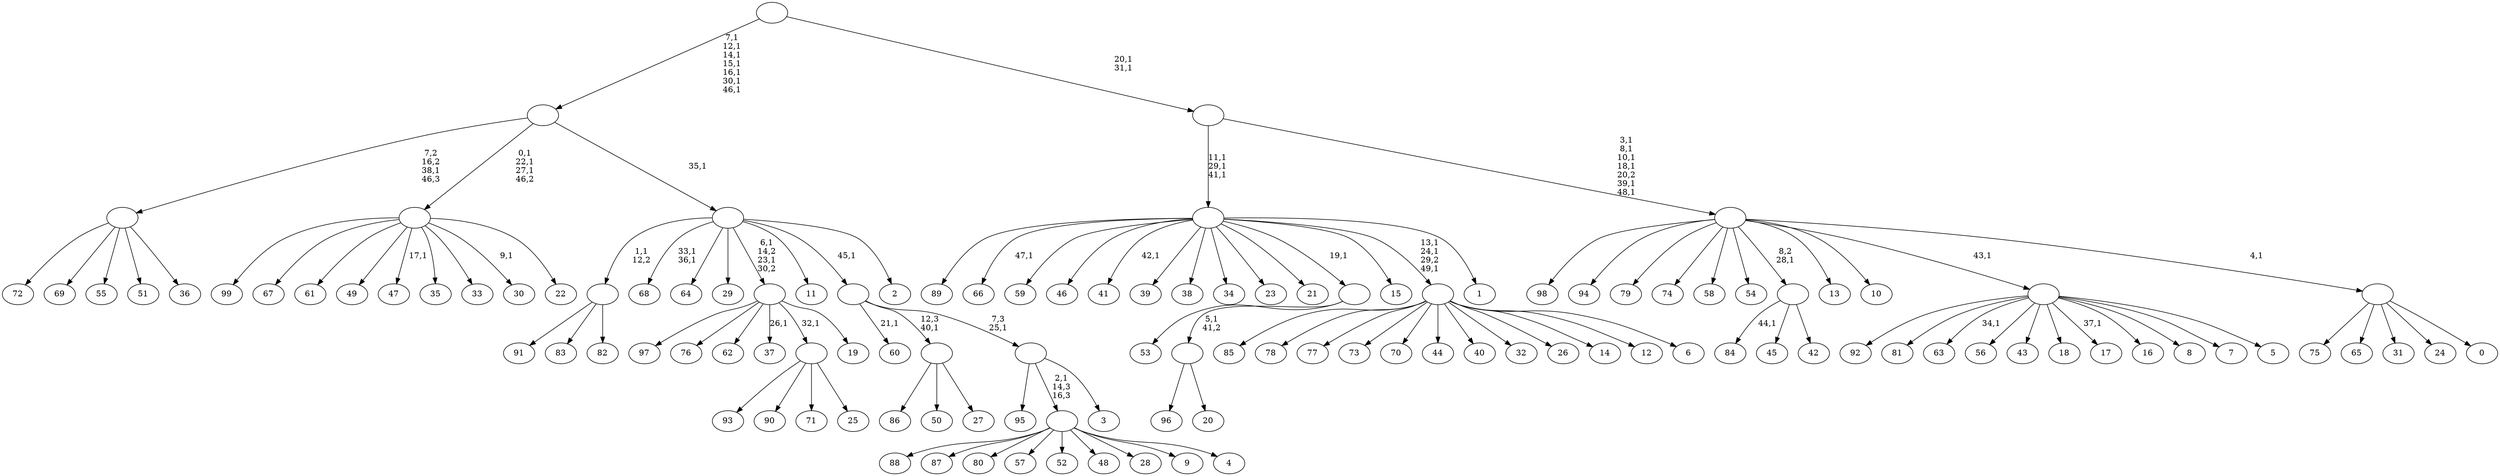 digraph T {
	150 [label="99"]
	149 [label="98"]
	148 [label="97"]
	147 [label="96"]
	146 [label="95"]
	145 [label="94"]
	144 [label="93"]
	143 [label="92"]
	142 [label="91"]
	141 [label="90"]
	140 [label="89"]
	139 [label="88"]
	138 [label="87"]
	137 [label="86"]
	136 [label="85"]
	135 [label="84"]
	133 [label="83"]
	132 [label="82"]
	131 [label=""]
	130 [label="81"]
	129 [label="80"]
	128 [label="79"]
	127 [label="78"]
	126 [label="77"]
	125 [label="76"]
	124 [label="75"]
	123 [label="74"]
	122 [label="73"]
	121 [label="72"]
	120 [label="71"]
	119 [label="70"]
	118 [label="69"]
	117 [label="68"]
	114 [label="67"]
	113 [label="66"]
	111 [label="65"]
	110 [label="64"]
	109 [label="63"]
	107 [label="62"]
	106 [label="61"]
	105 [label="60"]
	103 [label="59"]
	102 [label="58"]
	101 [label="57"]
	100 [label="56"]
	99 [label="55"]
	98 [label="54"]
	97 [label="53"]
	96 [label="52"]
	95 [label="51"]
	94 [label="50"]
	93 [label="49"]
	92 [label="48"]
	91 [label="47"]
	89 [label="46"]
	88 [label="45"]
	87 [label="44"]
	86 [label="43"]
	85 [label="42"]
	84 [label=""]
	83 [label="41"]
	81 [label="40"]
	80 [label="39"]
	79 [label="38"]
	78 [label="37"]
	76 [label="36"]
	75 [label=""]
	74 [label="35"]
	73 [label="34"]
	72 [label="33"]
	71 [label="32"]
	70 [label="31"]
	69 [label="30"]
	67 [label="29"]
	66 [label="28"]
	65 [label="27"]
	64 [label=""]
	63 [label="26"]
	62 [label="25"]
	61 [label=""]
	60 [label="24"]
	59 [label="23"]
	58 [label="22"]
	57 [label=""]
	54 [label="21"]
	53 [label="20"]
	52 [label=""]
	51 [label=""]
	50 [label="19"]
	49 [label=""]
	47 [label="18"]
	46 [label="17"]
	44 [label="16"]
	43 [label="15"]
	42 [label="14"]
	41 [label="13"]
	40 [label="12"]
	39 [label="11"]
	38 [label="10"]
	37 [label="9"]
	36 [label="8"]
	35 [label="7"]
	34 [label="6"]
	33 [label=""]
	30 [label="5"]
	29 [label=""]
	28 [label="4"]
	27 [label=""]
	26 [label="3"]
	25 [label=""]
	24 [label=""]
	23 [label="2"]
	22 [label=""]
	21 [label=""]
	14 [label="1"]
	13 [label=""]
	10 [label="0"]
	9 [label=""]
	8 [label=""]
	2 [label=""]
	0 [label=""]
	131 -> 142 [label=""]
	131 -> 133 [label=""]
	131 -> 132 [label=""]
	84 -> 135 [label="44,1"]
	84 -> 88 [label=""]
	84 -> 85 [label=""]
	75 -> 121 [label=""]
	75 -> 118 [label=""]
	75 -> 99 [label=""]
	75 -> 95 [label=""]
	75 -> 76 [label=""]
	64 -> 137 [label=""]
	64 -> 94 [label=""]
	64 -> 65 [label=""]
	61 -> 144 [label=""]
	61 -> 141 [label=""]
	61 -> 120 [label=""]
	61 -> 62 [label=""]
	57 -> 69 [label="9,1"]
	57 -> 91 [label="17,1"]
	57 -> 150 [label=""]
	57 -> 114 [label=""]
	57 -> 106 [label=""]
	57 -> 93 [label=""]
	57 -> 74 [label=""]
	57 -> 72 [label=""]
	57 -> 58 [label=""]
	52 -> 147 [label=""]
	52 -> 53 [label=""]
	51 -> 97 [label=""]
	51 -> 52 [label="5,1\n41,2"]
	49 -> 78 [label="26,1"]
	49 -> 148 [label=""]
	49 -> 125 [label=""]
	49 -> 107 [label=""]
	49 -> 61 [label="32,1"]
	49 -> 50 [label=""]
	33 -> 136 [label=""]
	33 -> 127 [label=""]
	33 -> 126 [label=""]
	33 -> 122 [label=""]
	33 -> 119 [label=""]
	33 -> 87 [label=""]
	33 -> 81 [label=""]
	33 -> 71 [label=""]
	33 -> 63 [label=""]
	33 -> 42 [label=""]
	33 -> 40 [label=""]
	33 -> 34 [label=""]
	29 -> 46 [label="37,1"]
	29 -> 109 [label="34,1"]
	29 -> 143 [label=""]
	29 -> 130 [label=""]
	29 -> 100 [label=""]
	29 -> 86 [label=""]
	29 -> 47 [label=""]
	29 -> 44 [label=""]
	29 -> 36 [label=""]
	29 -> 35 [label=""]
	29 -> 30 [label=""]
	27 -> 139 [label=""]
	27 -> 138 [label=""]
	27 -> 129 [label=""]
	27 -> 101 [label=""]
	27 -> 96 [label=""]
	27 -> 92 [label=""]
	27 -> 66 [label=""]
	27 -> 37 [label=""]
	27 -> 28 [label=""]
	25 -> 146 [label=""]
	25 -> 27 [label="2,1\n14,3\n16,3"]
	25 -> 26 [label=""]
	24 -> 105 [label="21,1"]
	24 -> 64 [label="12,3\n40,1"]
	24 -> 25 [label="7,3\n25,1"]
	22 -> 49 [label="6,1\n14,2\n23,1\n30,2"]
	22 -> 117 [label="33,1\n36,1"]
	22 -> 131 [label="1,1\n12,2"]
	22 -> 110 [label=""]
	22 -> 67 [label=""]
	22 -> 39 [label=""]
	22 -> 24 [label="45,1"]
	22 -> 23 [label=""]
	21 -> 57 [label="0,1\n22,1\n27,1\n46,2"]
	21 -> 75 [label="7,2\n16,2\n38,1\n46,3"]
	21 -> 22 [label="35,1"]
	13 -> 33 [label="13,1\n24,1\n29,2\n49,1"]
	13 -> 83 [label="42,1"]
	13 -> 113 [label="47,1"]
	13 -> 140 [label=""]
	13 -> 103 [label=""]
	13 -> 89 [label=""]
	13 -> 80 [label=""]
	13 -> 79 [label=""]
	13 -> 73 [label=""]
	13 -> 59 [label=""]
	13 -> 54 [label=""]
	13 -> 51 [label="19,1"]
	13 -> 43 [label=""]
	13 -> 14 [label=""]
	9 -> 124 [label=""]
	9 -> 111 [label=""]
	9 -> 70 [label=""]
	9 -> 60 [label=""]
	9 -> 10 [label=""]
	8 -> 149 [label=""]
	8 -> 145 [label=""]
	8 -> 128 [label=""]
	8 -> 123 [label=""]
	8 -> 102 [label=""]
	8 -> 98 [label=""]
	8 -> 84 [label="8,2\n28,1"]
	8 -> 41 [label=""]
	8 -> 38 [label=""]
	8 -> 29 [label="43,1"]
	8 -> 9 [label="4,1"]
	2 -> 8 [label="3,1\n8,1\n10,1\n18,1\n20,2\n39,1\n48,1"]
	2 -> 13 [label="11,1\n29,1\n41,1"]
	0 -> 2 [label="20,1\n31,1"]
	0 -> 21 [label="7,1\n12,1\n14,1\n15,1\n16,1\n30,1\n46,1"]
}
